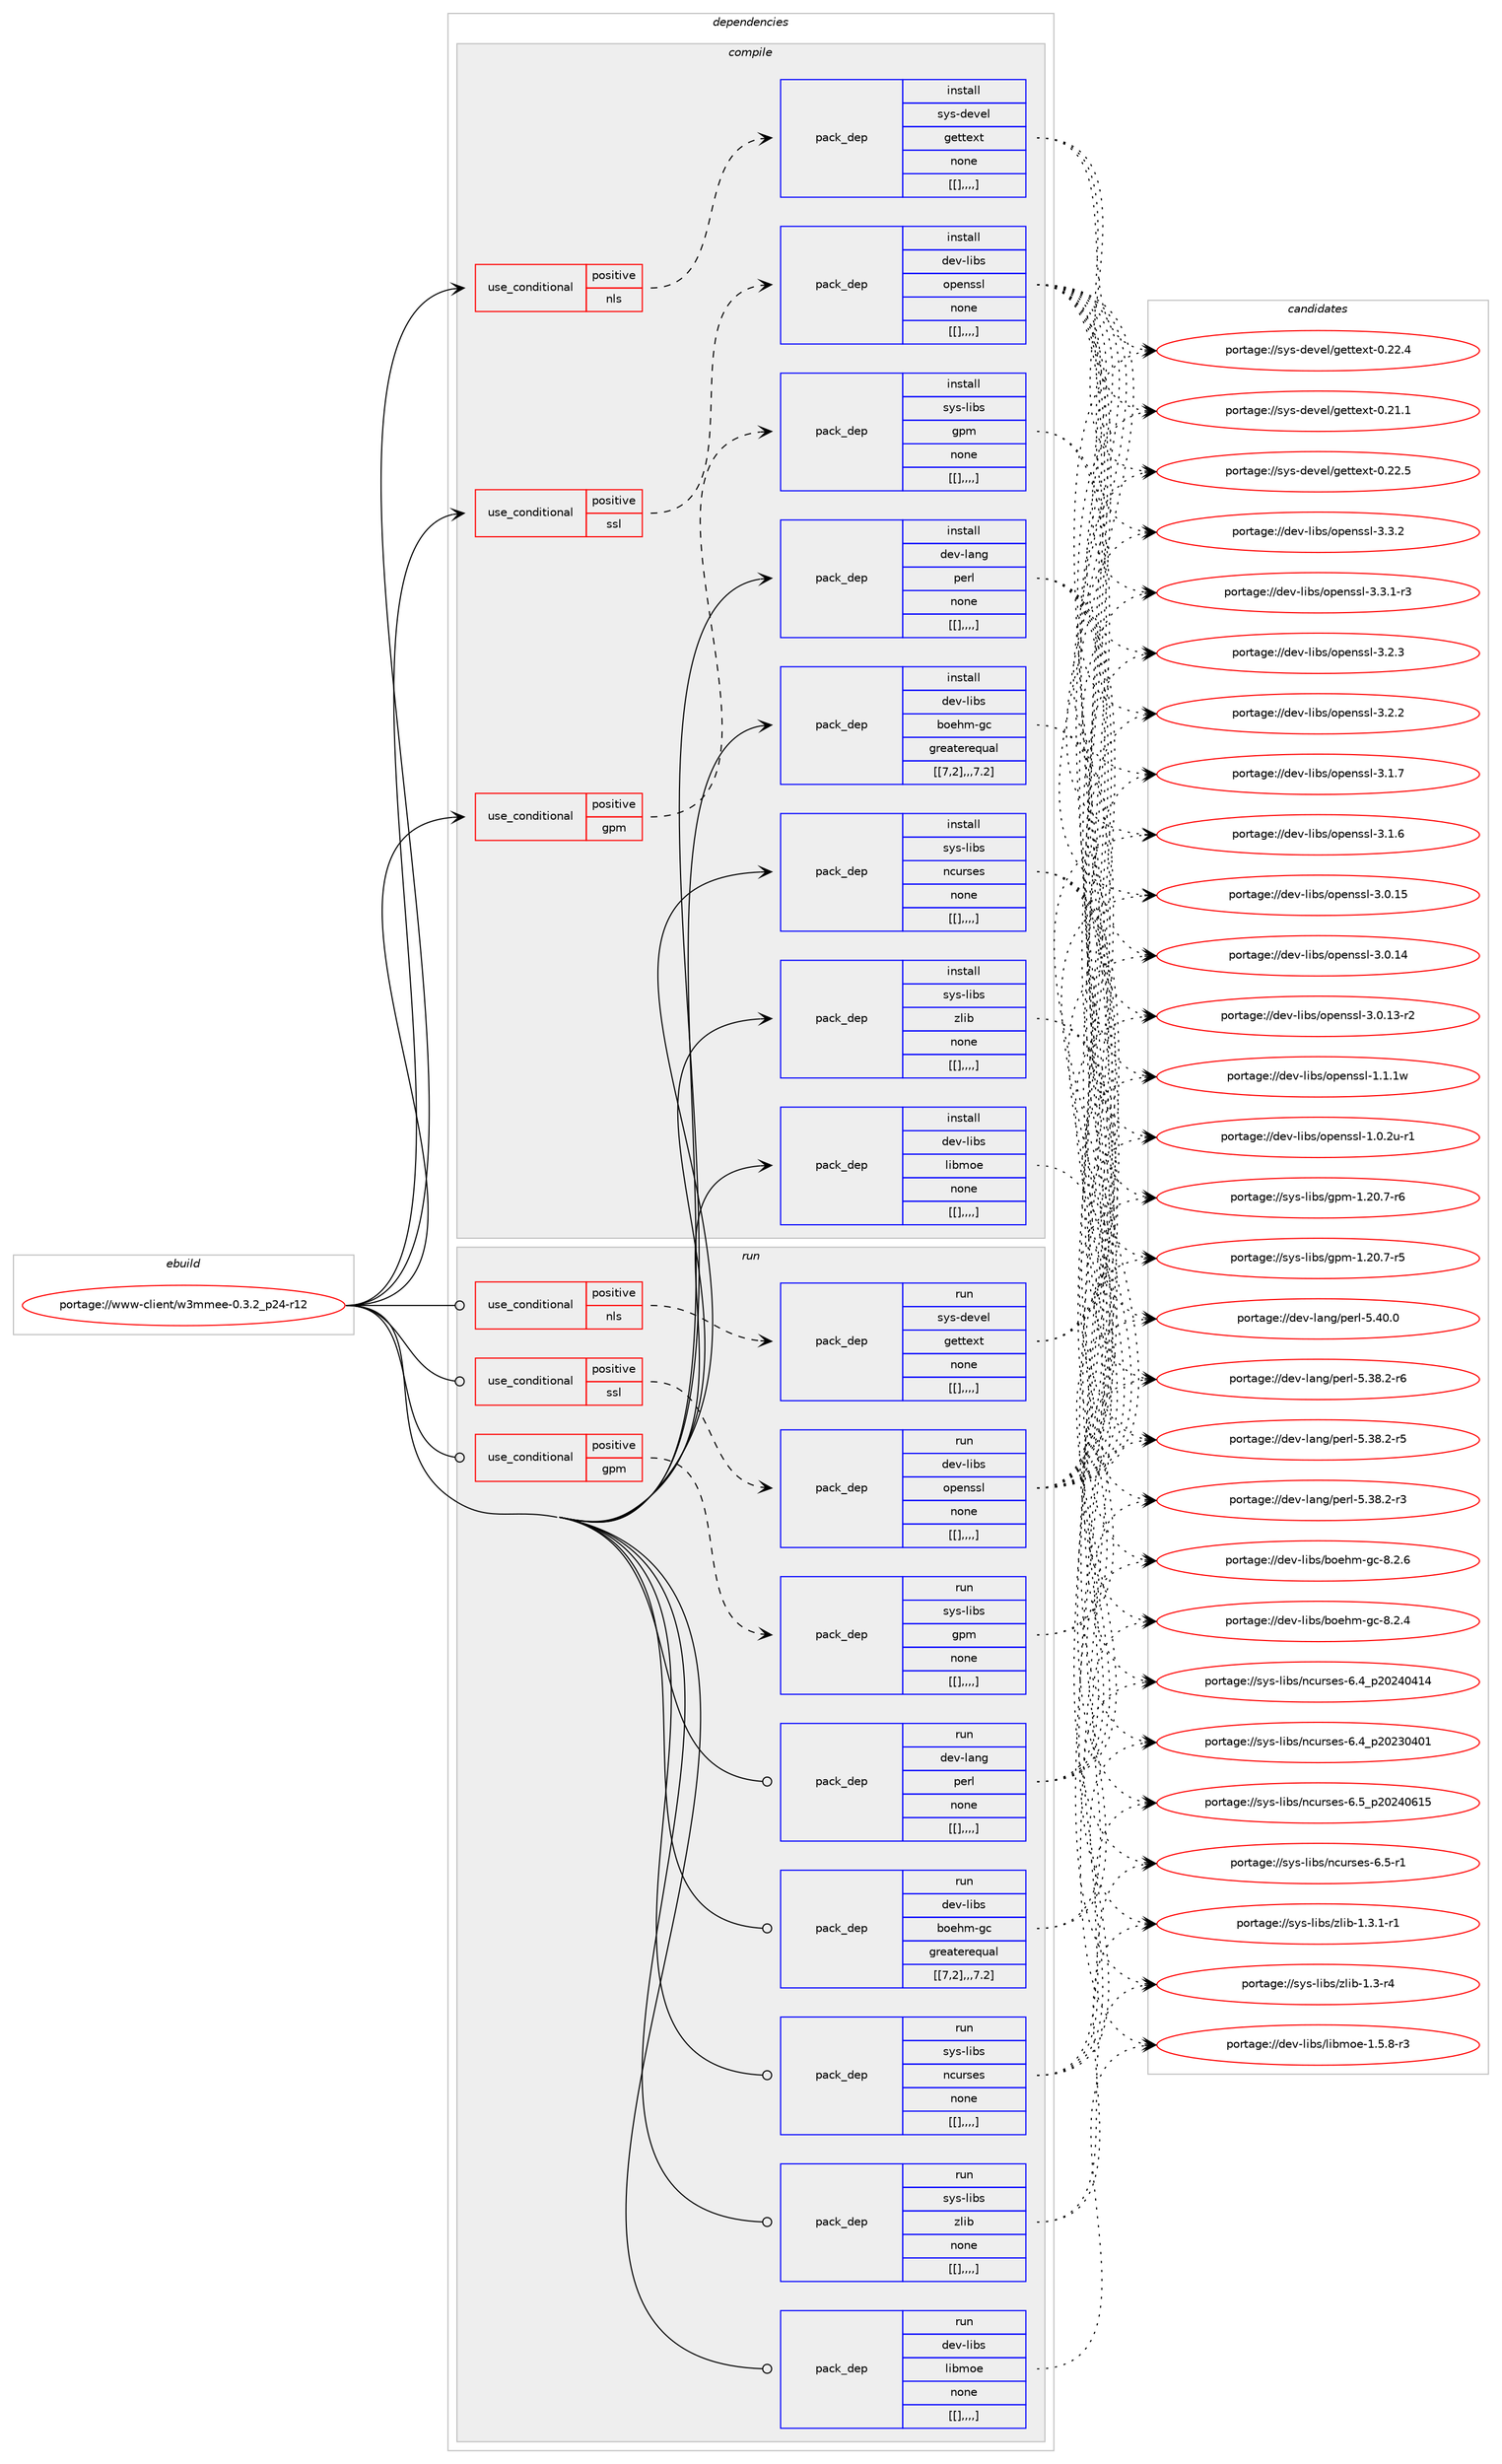 digraph prolog {

# *************
# Graph options
# *************

newrank=true;
concentrate=true;
compound=true;
graph [rankdir=LR,fontname=Helvetica,fontsize=10,ranksep=1.5];#, ranksep=2.5, nodesep=0.2];
edge  [arrowhead=vee];
node  [fontname=Helvetica,fontsize=10];

# **********
# The ebuild
# **********

subgraph cluster_leftcol {
color=gray;
label=<<i>ebuild</i>>;
id [label="portage://www-client/w3mmee-0.3.2_p24-r12", color=red, width=4, href="../www-client/w3mmee-0.3.2_p24-r12.svg"];
}

# ****************
# The dependencies
# ****************

subgraph cluster_midcol {
color=gray;
label=<<i>dependencies</i>>;
subgraph cluster_compile {
fillcolor="#eeeeee";
style=filled;
label=<<i>compile</i>>;
subgraph cond125651 {
dependency466253 [label=<<TABLE BORDER="0" CELLBORDER="1" CELLSPACING="0" CELLPADDING="4"><TR><TD ROWSPAN="3" CELLPADDING="10">use_conditional</TD></TR><TR><TD>positive</TD></TR><TR><TD>gpm</TD></TR></TABLE>>, shape=none, color=red];
subgraph pack337219 {
dependency466254 [label=<<TABLE BORDER="0" CELLBORDER="1" CELLSPACING="0" CELLPADDING="4" WIDTH="220"><TR><TD ROWSPAN="6" CELLPADDING="30">pack_dep</TD></TR><TR><TD WIDTH="110">install</TD></TR><TR><TD>sys-libs</TD></TR><TR><TD>gpm</TD></TR><TR><TD>none</TD></TR><TR><TD>[[],,,,]</TD></TR></TABLE>>, shape=none, color=blue];
}
dependency466253:e -> dependency466254:w [weight=20,style="dashed",arrowhead="vee"];
}
id:e -> dependency466253:w [weight=20,style="solid",arrowhead="vee"];
subgraph cond125652 {
dependency466255 [label=<<TABLE BORDER="0" CELLBORDER="1" CELLSPACING="0" CELLPADDING="4"><TR><TD ROWSPAN="3" CELLPADDING="10">use_conditional</TD></TR><TR><TD>positive</TD></TR><TR><TD>nls</TD></TR></TABLE>>, shape=none, color=red];
subgraph pack337220 {
dependency466256 [label=<<TABLE BORDER="0" CELLBORDER="1" CELLSPACING="0" CELLPADDING="4" WIDTH="220"><TR><TD ROWSPAN="6" CELLPADDING="30">pack_dep</TD></TR><TR><TD WIDTH="110">install</TD></TR><TR><TD>sys-devel</TD></TR><TR><TD>gettext</TD></TR><TR><TD>none</TD></TR><TR><TD>[[],,,,]</TD></TR></TABLE>>, shape=none, color=blue];
}
dependency466255:e -> dependency466256:w [weight=20,style="dashed",arrowhead="vee"];
}
id:e -> dependency466255:w [weight=20,style="solid",arrowhead="vee"];
subgraph cond125653 {
dependency466257 [label=<<TABLE BORDER="0" CELLBORDER="1" CELLSPACING="0" CELLPADDING="4"><TR><TD ROWSPAN="3" CELLPADDING="10">use_conditional</TD></TR><TR><TD>positive</TD></TR><TR><TD>ssl</TD></TR></TABLE>>, shape=none, color=red];
subgraph pack337221 {
dependency466258 [label=<<TABLE BORDER="0" CELLBORDER="1" CELLSPACING="0" CELLPADDING="4" WIDTH="220"><TR><TD ROWSPAN="6" CELLPADDING="30">pack_dep</TD></TR><TR><TD WIDTH="110">install</TD></TR><TR><TD>dev-libs</TD></TR><TR><TD>openssl</TD></TR><TR><TD>none</TD></TR><TR><TD>[[],,,,]</TD></TR></TABLE>>, shape=none, color=blue];
}
dependency466257:e -> dependency466258:w [weight=20,style="dashed",arrowhead="vee"];
}
id:e -> dependency466257:w [weight=20,style="solid",arrowhead="vee"];
subgraph pack337222 {
dependency466259 [label=<<TABLE BORDER="0" CELLBORDER="1" CELLSPACING="0" CELLPADDING="4" WIDTH="220"><TR><TD ROWSPAN="6" CELLPADDING="30">pack_dep</TD></TR><TR><TD WIDTH="110">install</TD></TR><TR><TD>dev-lang</TD></TR><TR><TD>perl</TD></TR><TR><TD>none</TD></TR><TR><TD>[[],,,,]</TD></TR></TABLE>>, shape=none, color=blue];
}
id:e -> dependency466259:w [weight=20,style="solid",arrowhead="vee"];
subgraph pack337223 {
dependency466260 [label=<<TABLE BORDER="0" CELLBORDER="1" CELLSPACING="0" CELLPADDING="4" WIDTH="220"><TR><TD ROWSPAN="6" CELLPADDING="30">pack_dep</TD></TR><TR><TD WIDTH="110">install</TD></TR><TR><TD>dev-libs</TD></TR><TR><TD>boehm-gc</TD></TR><TR><TD>greaterequal</TD></TR><TR><TD>[[7,2],,,7.2]</TD></TR></TABLE>>, shape=none, color=blue];
}
id:e -> dependency466260:w [weight=20,style="solid",arrowhead="vee"];
subgraph pack337224 {
dependency466261 [label=<<TABLE BORDER="0" CELLBORDER="1" CELLSPACING="0" CELLPADDING="4" WIDTH="220"><TR><TD ROWSPAN="6" CELLPADDING="30">pack_dep</TD></TR><TR><TD WIDTH="110">install</TD></TR><TR><TD>dev-libs</TD></TR><TR><TD>libmoe</TD></TR><TR><TD>none</TD></TR><TR><TD>[[],,,,]</TD></TR></TABLE>>, shape=none, color=blue];
}
id:e -> dependency466261:w [weight=20,style="solid",arrowhead="vee"];
subgraph pack337225 {
dependency466262 [label=<<TABLE BORDER="0" CELLBORDER="1" CELLSPACING="0" CELLPADDING="4" WIDTH="220"><TR><TD ROWSPAN="6" CELLPADDING="30">pack_dep</TD></TR><TR><TD WIDTH="110">install</TD></TR><TR><TD>sys-libs</TD></TR><TR><TD>ncurses</TD></TR><TR><TD>none</TD></TR><TR><TD>[[],,,,]</TD></TR></TABLE>>, shape=none, color=blue];
}
id:e -> dependency466262:w [weight=20,style="solid",arrowhead="vee"];
subgraph pack337226 {
dependency466263 [label=<<TABLE BORDER="0" CELLBORDER="1" CELLSPACING="0" CELLPADDING="4" WIDTH="220"><TR><TD ROWSPAN="6" CELLPADDING="30">pack_dep</TD></TR><TR><TD WIDTH="110">install</TD></TR><TR><TD>sys-libs</TD></TR><TR><TD>zlib</TD></TR><TR><TD>none</TD></TR><TR><TD>[[],,,,]</TD></TR></TABLE>>, shape=none, color=blue];
}
id:e -> dependency466263:w [weight=20,style="solid",arrowhead="vee"];
}
subgraph cluster_compileandrun {
fillcolor="#eeeeee";
style=filled;
label=<<i>compile and run</i>>;
}
subgraph cluster_run {
fillcolor="#eeeeee";
style=filled;
label=<<i>run</i>>;
subgraph cond125654 {
dependency466264 [label=<<TABLE BORDER="0" CELLBORDER="1" CELLSPACING="0" CELLPADDING="4"><TR><TD ROWSPAN="3" CELLPADDING="10">use_conditional</TD></TR><TR><TD>positive</TD></TR><TR><TD>gpm</TD></TR></TABLE>>, shape=none, color=red];
subgraph pack337227 {
dependency466265 [label=<<TABLE BORDER="0" CELLBORDER="1" CELLSPACING="0" CELLPADDING="4" WIDTH="220"><TR><TD ROWSPAN="6" CELLPADDING="30">pack_dep</TD></TR><TR><TD WIDTH="110">run</TD></TR><TR><TD>sys-libs</TD></TR><TR><TD>gpm</TD></TR><TR><TD>none</TD></TR><TR><TD>[[],,,,]</TD></TR></TABLE>>, shape=none, color=blue];
}
dependency466264:e -> dependency466265:w [weight=20,style="dashed",arrowhead="vee"];
}
id:e -> dependency466264:w [weight=20,style="solid",arrowhead="odot"];
subgraph cond125655 {
dependency466266 [label=<<TABLE BORDER="0" CELLBORDER="1" CELLSPACING="0" CELLPADDING="4"><TR><TD ROWSPAN="3" CELLPADDING="10">use_conditional</TD></TR><TR><TD>positive</TD></TR><TR><TD>nls</TD></TR></TABLE>>, shape=none, color=red];
subgraph pack337228 {
dependency466267 [label=<<TABLE BORDER="0" CELLBORDER="1" CELLSPACING="0" CELLPADDING="4" WIDTH="220"><TR><TD ROWSPAN="6" CELLPADDING="30">pack_dep</TD></TR><TR><TD WIDTH="110">run</TD></TR><TR><TD>sys-devel</TD></TR><TR><TD>gettext</TD></TR><TR><TD>none</TD></TR><TR><TD>[[],,,,]</TD></TR></TABLE>>, shape=none, color=blue];
}
dependency466266:e -> dependency466267:w [weight=20,style="dashed",arrowhead="vee"];
}
id:e -> dependency466266:w [weight=20,style="solid",arrowhead="odot"];
subgraph cond125656 {
dependency466268 [label=<<TABLE BORDER="0" CELLBORDER="1" CELLSPACING="0" CELLPADDING="4"><TR><TD ROWSPAN="3" CELLPADDING="10">use_conditional</TD></TR><TR><TD>positive</TD></TR><TR><TD>ssl</TD></TR></TABLE>>, shape=none, color=red];
subgraph pack337229 {
dependency466269 [label=<<TABLE BORDER="0" CELLBORDER="1" CELLSPACING="0" CELLPADDING="4" WIDTH="220"><TR><TD ROWSPAN="6" CELLPADDING="30">pack_dep</TD></TR><TR><TD WIDTH="110">run</TD></TR><TR><TD>dev-libs</TD></TR><TR><TD>openssl</TD></TR><TR><TD>none</TD></TR><TR><TD>[[],,,,]</TD></TR></TABLE>>, shape=none, color=blue];
}
dependency466268:e -> dependency466269:w [weight=20,style="dashed",arrowhead="vee"];
}
id:e -> dependency466268:w [weight=20,style="solid",arrowhead="odot"];
subgraph pack337230 {
dependency466270 [label=<<TABLE BORDER="0" CELLBORDER="1" CELLSPACING="0" CELLPADDING="4" WIDTH="220"><TR><TD ROWSPAN="6" CELLPADDING="30">pack_dep</TD></TR><TR><TD WIDTH="110">run</TD></TR><TR><TD>dev-lang</TD></TR><TR><TD>perl</TD></TR><TR><TD>none</TD></TR><TR><TD>[[],,,,]</TD></TR></TABLE>>, shape=none, color=blue];
}
id:e -> dependency466270:w [weight=20,style="solid",arrowhead="odot"];
subgraph pack337231 {
dependency466271 [label=<<TABLE BORDER="0" CELLBORDER="1" CELLSPACING="0" CELLPADDING="4" WIDTH="220"><TR><TD ROWSPAN="6" CELLPADDING="30">pack_dep</TD></TR><TR><TD WIDTH="110">run</TD></TR><TR><TD>dev-libs</TD></TR><TR><TD>boehm-gc</TD></TR><TR><TD>greaterequal</TD></TR><TR><TD>[[7,2],,,7.2]</TD></TR></TABLE>>, shape=none, color=blue];
}
id:e -> dependency466271:w [weight=20,style="solid",arrowhead="odot"];
subgraph pack337232 {
dependency466272 [label=<<TABLE BORDER="0" CELLBORDER="1" CELLSPACING="0" CELLPADDING="4" WIDTH="220"><TR><TD ROWSPAN="6" CELLPADDING="30">pack_dep</TD></TR><TR><TD WIDTH="110">run</TD></TR><TR><TD>dev-libs</TD></TR><TR><TD>libmoe</TD></TR><TR><TD>none</TD></TR><TR><TD>[[],,,,]</TD></TR></TABLE>>, shape=none, color=blue];
}
id:e -> dependency466272:w [weight=20,style="solid",arrowhead="odot"];
subgraph pack337233 {
dependency466273 [label=<<TABLE BORDER="0" CELLBORDER="1" CELLSPACING="0" CELLPADDING="4" WIDTH="220"><TR><TD ROWSPAN="6" CELLPADDING="30">pack_dep</TD></TR><TR><TD WIDTH="110">run</TD></TR><TR><TD>sys-libs</TD></TR><TR><TD>ncurses</TD></TR><TR><TD>none</TD></TR><TR><TD>[[],,,,]</TD></TR></TABLE>>, shape=none, color=blue];
}
id:e -> dependency466273:w [weight=20,style="solid",arrowhead="odot"];
subgraph pack337234 {
dependency466274 [label=<<TABLE BORDER="0" CELLBORDER="1" CELLSPACING="0" CELLPADDING="4" WIDTH="220"><TR><TD ROWSPAN="6" CELLPADDING="30">pack_dep</TD></TR><TR><TD WIDTH="110">run</TD></TR><TR><TD>sys-libs</TD></TR><TR><TD>zlib</TD></TR><TR><TD>none</TD></TR><TR><TD>[[],,,,]</TD></TR></TABLE>>, shape=none, color=blue];
}
id:e -> dependency466274:w [weight=20,style="solid",arrowhead="odot"];
}
}

# **************
# The candidates
# **************

subgraph cluster_choices {
rank=same;
color=gray;
label=<<i>candidates</i>>;

subgraph choice337219 {
color=black;
nodesep=1;
choice115121115451081059811547103112109454946504846554511454 [label="portage://sys-libs/gpm-1.20.7-r6", color=red, width=4,href="../sys-libs/gpm-1.20.7-r6.svg"];
choice115121115451081059811547103112109454946504846554511453 [label="portage://sys-libs/gpm-1.20.7-r5", color=red, width=4,href="../sys-libs/gpm-1.20.7-r5.svg"];
dependency466254:e -> choice115121115451081059811547103112109454946504846554511454:w [style=dotted,weight="100"];
dependency466254:e -> choice115121115451081059811547103112109454946504846554511453:w [style=dotted,weight="100"];
}
subgraph choice337220 {
color=black;
nodesep=1;
choice115121115451001011181011084710310111611610112011645484650504653 [label="portage://sys-devel/gettext-0.22.5", color=red, width=4,href="../sys-devel/gettext-0.22.5.svg"];
choice115121115451001011181011084710310111611610112011645484650504652 [label="portage://sys-devel/gettext-0.22.4", color=red, width=4,href="../sys-devel/gettext-0.22.4.svg"];
choice115121115451001011181011084710310111611610112011645484650494649 [label="portage://sys-devel/gettext-0.21.1", color=red, width=4,href="../sys-devel/gettext-0.21.1.svg"];
dependency466256:e -> choice115121115451001011181011084710310111611610112011645484650504653:w [style=dotted,weight="100"];
dependency466256:e -> choice115121115451001011181011084710310111611610112011645484650504652:w [style=dotted,weight="100"];
dependency466256:e -> choice115121115451001011181011084710310111611610112011645484650494649:w [style=dotted,weight="100"];
}
subgraph choice337221 {
color=black;
nodesep=1;
choice100101118451081059811547111112101110115115108455146514650 [label="portage://dev-libs/openssl-3.3.2", color=red, width=4,href="../dev-libs/openssl-3.3.2.svg"];
choice1001011184510810598115471111121011101151151084551465146494511451 [label="portage://dev-libs/openssl-3.3.1-r3", color=red, width=4,href="../dev-libs/openssl-3.3.1-r3.svg"];
choice100101118451081059811547111112101110115115108455146504651 [label="portage://dev-libs/openssl-3.2.3", color=red, width=4,href="../dev-libs/openssl-3.2.3.svg"];
choice100101118451081059811547111112101110115115108455146504650 [label="portage://dev-libs/openssl-3.2.2", color=red, width=4,href="../dev-libs/openssl-3.2.2.svg"];
choice100101118451081059811547111112101110115115108455146494655 [label="portage://dev-libs/openssl-3.1.7", color=red, width=4,href="../dev-libs/openssl-3.1.7.svg"];
choice100101118451081059811547111112101110115115108455146494654 [label="portage://dev-libs/openssl-3.1.6", color=red, width=4,href="../dev-libs/openssl-3.1.6.svg"];
choice10010111845108105981154711111210111011511510845514648464953 [label="portage://dev-libs/openssl-3.0.15", color=red, width=4,href="../dev-libs/openssl-3.0.15.svg"];
choice10010111845108105981154711111210111011511510845514648464952 [label="portage://dev-libs/openssl-3.0.14", color=red, width=4,href="../dev-libs/openssl-3.0.14.svg"];
choice100101118451081059811547111112101110115115108455146484649514511450 [label="portage://dev-libs/openssl-3.0.13-r2", color=red, width=4,href="../dev-libs/openssl-3.0.13-r2.svg"];
choice100101118451081059811547111112101110115115108454946494649119 [label="portage://dev-libs/openssl-1.1.1w", color=red, width=4,href="../dev-libs/openssl-1.1.1w.svg"];
choice1001011184510810598115471111121011101151151084549464846501174511449 [label="portage://dev-libs/openssl-1.0.2u-r1", color=red, width=4,href="../dev-libs/openssl-1.0.2u-r1.svg"];
dependency466258:e -> choice100101118451081059811547111112101110115115108455146514650:w [style=dotted,weight="100"];
dependency466258:e -> choice1001011184510810598115471111121011101151151084551465146494511451:w [style=dotted,weight="100"];
dependency466258:e -> choice100101118451081059811547111112101110115115108455146504651:w [style=dotted,weight="100"];
dependency466258:e -> choice100101118451081059811547111112101110115115108455146504650:w [style=dotted,weight="100"];
dependency466258:e -> choice100101118451081059811547111112101110115115108455146494655:w [style=dotted,weight="100"];
dependency466258:e -> choice100101118451081059811547111112101110115115108455146494654:w [style=dotted,weight="100"];
dependency466258:e -> choice10010111845108105981154711111210111011511510845514648464953:w [style=dotted,weight="100"];
dependency466258:e -> choice10010111845108105981154711111210111011511510845514648464952:w [style=dotted,weight="100"];
dependency466258:e -> choice100101118451081059811547111112101110115115108455146484649514511450:w [style=dotted,weight="100"];
dependency466258:e -> choice100101118451081059811547111112101110115115108454946494649119:w [style=dotted,weight="100"];
dependency466258:e -> choice1001011184510810598115471111121011101151151084549464846501174511449:w [style=dotted,weight="100"];
}
subgraph choice337222 {
color=black;
nodesep=1;
choice10010111845108971101034711210111410845534652484648 [label="portage://dev-lang/perl-5.40.0", color=red, width=4,href="../dev-lang/perl-5.40.0.svg"];
choice100101118451089711010347112101114108455346515646504511454 [label="portage://dev-lang/perl-5.38.2-r6", color=red, width=4,href="../dev-lang/perl-5.38.2-r6.svg"];
choice100101118451089711010347112101114108455346515646504511453 [label="portage://dev-lang/perl-5.38.2-r5", color=red, width=4,href="../dev-lang/perl-5.38.2-r5.svg"];
choice100101118451089711010347112101114108455346515646504511451 [label="portage://dev-lang/perl-5.38.2-r3", color=red, width=4,href="../dev-lang/perl-5.38.2-r3.svg"];
dependency466259:e -> choice10010111845108971101034711210111410845534652484648:w [style=dotted,weight="100"];
dependency466259:e -> choice100101118451089711010347112101114108455346515646504511454:w [style=dotted,weight="100"];
dependency466259:e -> choice100101118451089711010347112101114108455346515646504511453:w [style=dotted,weight="100"];
dependency466259:e -> choice100101118451089711010347112101114108455346515646504511451:w [style=dotted,weight="100"];
}
subgraph choice337223 {
color=black;
nodesep=1;
choice100101118451081059811547981111011041094510399455646504654 [label="portage://dev-libs/boehm-gc-8.2.6", color=red, width=4,href="../dev-libs/boehm-gc-8.2.6.svg"];
choice100101118451081059811547981111011041094510399455646504652 [label="portage://dev-libs/boehm-gc-8.2.4", color=red, width=4,href="../dev-libs/boehm-gc-8.2.4.svg"];
dependency466260:e -> choice100101118451081059811547981111011041094510399455646504654:w [style=dotted,weight="100"];
dependency466260:e -> choice100101118451081059811547981111011041094510399455646504652:w [style=dotted,weight="100"];
}
subgraph choice337224 {
color=black;
nodesep=1;
choice100101118451081059811547108105981091111014549465346564511451 [label="portage://dev-libs/libmoe-1.5.8-r3", color=red, width=4,href="../dev-libs/libmoe-1.5.8-r3.svg"];
dependency466261:e -> choice100101118451081059811547108105981091111014549465346564511451:w [style=dotted,weight="100"];
}
subgraph choice337225 {
color=black;
nodesep=1;
choice1151211154510810598115471109911711411510111545544653951125048505248544953 [label="portage://sys-libs/ncurses-6.5_p20240615", color=red, width=4,href="../sys-libs/ncurses-6.5_p20240615.svg"];
choice11512111545108105981154711099117114115101115455446534511449 [label="portage://sys-libs/ncurses-6.5-r1", color=red, width=4,href="../sys-libs/ncurses-6.5-r1.svg"];
choice1151211154510810598115471109911711411510111545544652951125048505248524952 [label="portage://sys-libs/ncurses-6.4_p20240414", color=red, width=4,href="../sys-libs/ncurses-6.4_p20240414.svg"];
choice1151211154510810598115471109911711411510111545544652951125048505148524849 [label="portage://sys-libs/ncurses-6.4_p20230401", color=red, width=4,href="../sys-libs/ncurses-6.4_p20230401.svg"];
dependency466262:e -> choice1151211154510810598115471109911711411510111545544653951125048505248544953:w [style=dotted,weight="100"];
dependency466262:e -> choice11512111545108105981154711099117114115101115455446534511449:w [style=dotted,weight="100"];
dependency466262:e -> choice1151211154510810598115471109911711411510111545544652951125048505248524952:w [style=dotted,weight="100"];
dependency466262:e -> choice1151211154510810598115471109911711411510111545544652951125048505148524849:w [style=dotted,weight="100"];
}
subgraph choice337226 {
color=black;
nodesep=1;
choice115121115451081059811547122108105984549465146494511449 [label="portage://sys-libs/zlib-1.3.1-r1", color=red, width=4,href="../sys-libs/zlib-1.3.1-r1.svg"];
choice11512111545108105981154712210810598454946514511452 [label="portage://sys-libs/zlib-1.3-r4", color=red, width=4,href="../sys-libs/zlib-1.3-r4.svg"];
dependency466263:e -> choice115121115451081059811547122108105984549465146494511449:w [style=dotted,weight="100"];
dependency466263:e -> choice11512111545108105981154712210810598454946514511452:w [style=dotted,weight="100"];
}
subgraph choice337227 {
color=black;
nodesep=1;
choice115121115451081059811547103112109454946504846554511454 [label="portage://sys-libs/gpm-1.20.7-r6", color=red, width=4,href="../sys-libs/gpm-1.20.7-r6.svg"];
choice115121115451081059811547103112109454946504846554511453 [label="portage://sys-libs/gpm-1.20.7-r5", color=red, width=4,href="../sys-libs/gpm-1.20.7-r5.svg"];
dependency466265:e -> choice115121115451081059811547103112109454946504846554511454:w [style=dotted,weight="100"];
dependency466265:e -> choice115121115451081059811547103112109454946504846554511453:w [style=dotted,weight="100"];
}
subgraph choice337228 {
color=black;
nodesep=1;
choice115121115451001011181011084710310111611610112011645484650504653 [label="portage://sys-devel/gettext-0.22.5", color=red, width=4,href="../sys-devel/gettext-0.22.5.svg"];
choice115121115451001011181011084710310111611610112011645484650504652 [label="portage://sys-devel/gettext-0.22.4", color=red, width=4,href="../sys-devel/gettext-0.22.4.svg"];
choice115121115451001011181011084710310111611610112011645484650494649 [label="portage://sys-devel/gettext-0.21.1", color=red, width=4,href="../sys-devel/gettext-0.21.1.svg"];
dependency466267:e -> choice115121115451001011181011084710310111611610112011645484650504653:w [style=dotted,weight="100"];
dependency466267:e -> choice115121115451001011181011084710310111611610112011645484650504652:w [style=dotted,weight="100"];
dependency466267:e -> choice115121115451001011181011084710310111611610112011645484650494649:w [style=dotted,weight="100"];
}
subgraph choice337229 {
color=black;
nodesep=1;
choice100101118451081059811547111112101110115115108455146514650 [label="portage://dev-libs/openssl-3.3.2", color=red, width=4,href="../dev-libs/openssl-3.3.2.svg"];
choice1001011184510810598115471111121011101151151084551465146494511451 [label="portage://dev-libs/openssl-3.3.1-r3", color=red, width=4,href="../dev-libs/openssl-3.3.1-r3.svg"];
choice100101118451081059811547111112101110115115108455146504651 [label="portage://dev-libs/openssl-3.2.3", color=red, width=4,href="../dev-libs/openssl-3.2.3.svg"];
choice100101118451081059811547111112101110115115108455146504650 [label="portage://dev-libs/openssl-3.2.2", color=red, width=4,href="../dev-libs/openssl-3.2.2.svg"];
choice100101118451081059811547111112101110115115108455146494655 [label="portage://dev-libs/openssl-3.1.7", color=red, width=4,href="../dev-libs/openssl-3.1.7.svg"];
choice100101118451081059811547111112101110115115108455146494654 [label="portage://dev-libs/openssl-3.1.6", color=red, width=4,href="../dev-libs/openssl-3.1.6.svg"];
choice10010111845108105981154711111210111011511510845514648464953 [label="portage://dev-libs/openssl-3.0.15", color=red, width=4,href="../dev-libs/openssl-3.0.15.svg"];
choice10010111845108105981154711111210111011511510845514648464952 [label="portage://dev-libs/openssl-3.0.14", color=red, width=4,href="../dev-libs/openssl-3.0.14.svg"];
choice100101118451081059811547111112101110115115108455146484649514511450 [label="portage://dev-libs/openssl-3.0.13-r2", color=red, width=4,href="../dev-libs/openssl-3.0.13-r2.svg"];
choice100101118451081059811547111112101110115115108454946494649119 [label="portage://dev-libs/openssl-1.1.1w", color=red, width=4,href="../dev-libs/openssl-1.1.1w.svg"];
choice1001011184510810598115471111121011101151151084549464846501174511449 [label="portage://dev-libs/openssl-1.0.2u-r1", color=red, width=4,href="../dev-libs/openssl-1.0.2u-r1.svg"];
dependency466269:e -> choice100101118451081059811547111112101110115115108455146514650:w [style=dotted,weight="100"];
dependency466269:e -> choice1001011184510810598115471111121011101151151084551465146494511451:w [style=dotted,weight="100"];
dependency466269:e -> choice100101118451081059811547111112101110115115108455146504651:w [style=dotted,weight="100"];
dependency466269:e -> choice100101118451081059811547111112101110115115108455146504650:w [style=dotted,weight="100"];
dependency466269:e -> choice100101118451081059811547111112101110115115108455146494655:w [style=dotted,weight="100"];
dependency466269:e -> choice100101118451081059811547111112101110115115108455146494654:w [style=dotted,weight="100"];
dependency466269:e -> choice10010111845108105981154711111210111011511510845514648464953:w [style=dotted,weight="100"];
dependency466269:e -> choice10010111845108105981154711111210111011511510845514648464952:w [style=dotted,weight="100"];
dependency466269:e -> choice100101118451081059811547111112101110115115108455146484649514511450:w [style=dotted,weight="100"];
dependency466269:e -> choice100101118451081059811547111112101110115115108454946494649119:w [style=dotted,weight="100"];
dependency466269:e -> choice1001011184510810598115471111121011101151151084549464846501174511449:w [style=dotted,weight="100"];
}
subgraph choice337230 {
color=black;
nodesep=1;
choice10010111845108971101034711210111410845534652484648 [label="portage://dev-lang/perl-5.40.0", color=red, width=4,href="../dev-lang/perl-5.40.0.svg"];
choice100101118451089711010347112101114108455346515646504511454 [label="portage://dev-lang/perl-5.38.2-r6", color=red, width=4,href="../dev-lang/perl-5.38.2-r6.svg"];
choice100101118451089711010347112101114108455346515646504511453 [label="portage://dev-lang/perl-5.38.2-r5", color=red, width=4,href="../dev-lang/perl-5.38.2-r5.svg"];
choice100101118451089711010347112101114108455346515646504511451 [label="portage://dev-lang/perl-5.38.2-r3", color=red, width=4,href="../dev-lang/perl-5.38.2-r3.svg"];
dependency466270:e -> choice10010111845108971101034711210111410845534652484648:w [style=dotted,weight="100"];
dependency466270:e -> choice100101118451089711010347112101114108455346515646504511454:w [style=dotted,weight="100"];
dependency466270:e -> choice100101118451089711010347112101114108455346515646504511453:w [style=dotted,weight="100"];
dependency466270:e -> choice100101118451089711010347112101114108455346515646504511451:w [style=dotted,weight="100"];
}
subgraph choice337231 {
color=black;
nodesep=1;
choice100101118451081059811547981111011041094510399455646504654 [label="portage://dev-libs/boehm-gc-8.2.6", color=red, width=4,href="../dev-libs/boehm-gc-8.2.6.svg"];
choice100101118451081059811547981111011041094510399455646504652 [label="portage://dev-libs/boehm-gc-8.2.4", color=red, width=4,href="../dev-libs/boehm-gc-8.2.4.svg"];
dependency466271:e -> choice100101118451081059811547981111011041094510399455646504654:w [style=dotted,weight="100"];
dependency466271:e -> choice100101118451081059811547981111011041094510399455646504652:w [style=dotted,weight="100"];
}
subgraph choice337232 {
color=black;
nodesep=1;
choice100101118451081059811547108105981091111014549465346564511451 [label="portage://dev-libs/libmoe-1.5.8-r3", color=red, width=4,href="../dev-libs/libmoe-1.5.8-r3.svg"];
dependency466272:e -> choice100101118451081059811547108105981091111014549465346564511451:w [style=dotted,weight="100"];
}
subgraph choice337233 {
color=black;
nodesep=1;
choice1151211154510810598115471109911711411510111545544653951125048505248544953 [label="portage://sys-libs/ncurses-6.5_p20240615", color=red, width=4,href="../sys-libs/ncurses-6.5_p20240615.svg"];
choice11512111545108105981154711099117114115101115455446534511449 [label="portage://sys-libs/ncurses-6.5-r1", color=red, width=4,href="../sys-libs/ncurses-6.5-r1.svg"];
choice1151211154510810598115471109911711411510111545544652951125048505248524952 [label="portage://sys-libs/ncurses-6.4_p20240414", color=red, width=4,href="../sys-libs/ncurses-6.4_p20240414.svg"];
choice1151211154510810598115471109911711411510111545544652951125048505148524849 [label="portage://sys-libs/ncurses-6.4_p20230401", color=red, width=4,href="../sys-libs/ncurses-6.4_p20230401.svg"];
dependency466273:e -> choice1151211154510810598115471109911711411510111545544653951125048505248544953:w [style=dotted,weight="100"];
dependency466273:e -> choice11512111545108105981154711099117114115101115455446534511449:w [style=dotted,weight="100"];
dependency466273:e -> choice1151211154510810598115471109911711411510111545544652951125048505248524952:w [style=dotted,weight="100"];
dependency466273:e -> choice1151211154510810598115471109911711411510111545544652951125048505148524849:w [style=dotted,weight="100"];
}
subgraph choice337234 {
color=black;
nodesep=1;
choice115121115451081059811547122108105984549465146494511449 [label="portage://sys-libs/zlib-1.3.1-r1", color=red, width=4,href="../sys-libs/zlib-1.3.1-r1.svg"];
choice11512111545108105981154712210810598454946514511452 [label="portage://sys-libs/zlib-1.3-r4", color=red, width=4,href="../sys-libs/zlib-1.3-r4.svg"];
dependency466274:e -> choice115121115451081059811547122108105984549465146494511449:w [style=dotted,weight="100"];
dependency466274:e -> choice11512111545108105981154712210810598454946514511452:w [style=dotted,weight="100"];
}
}

}
